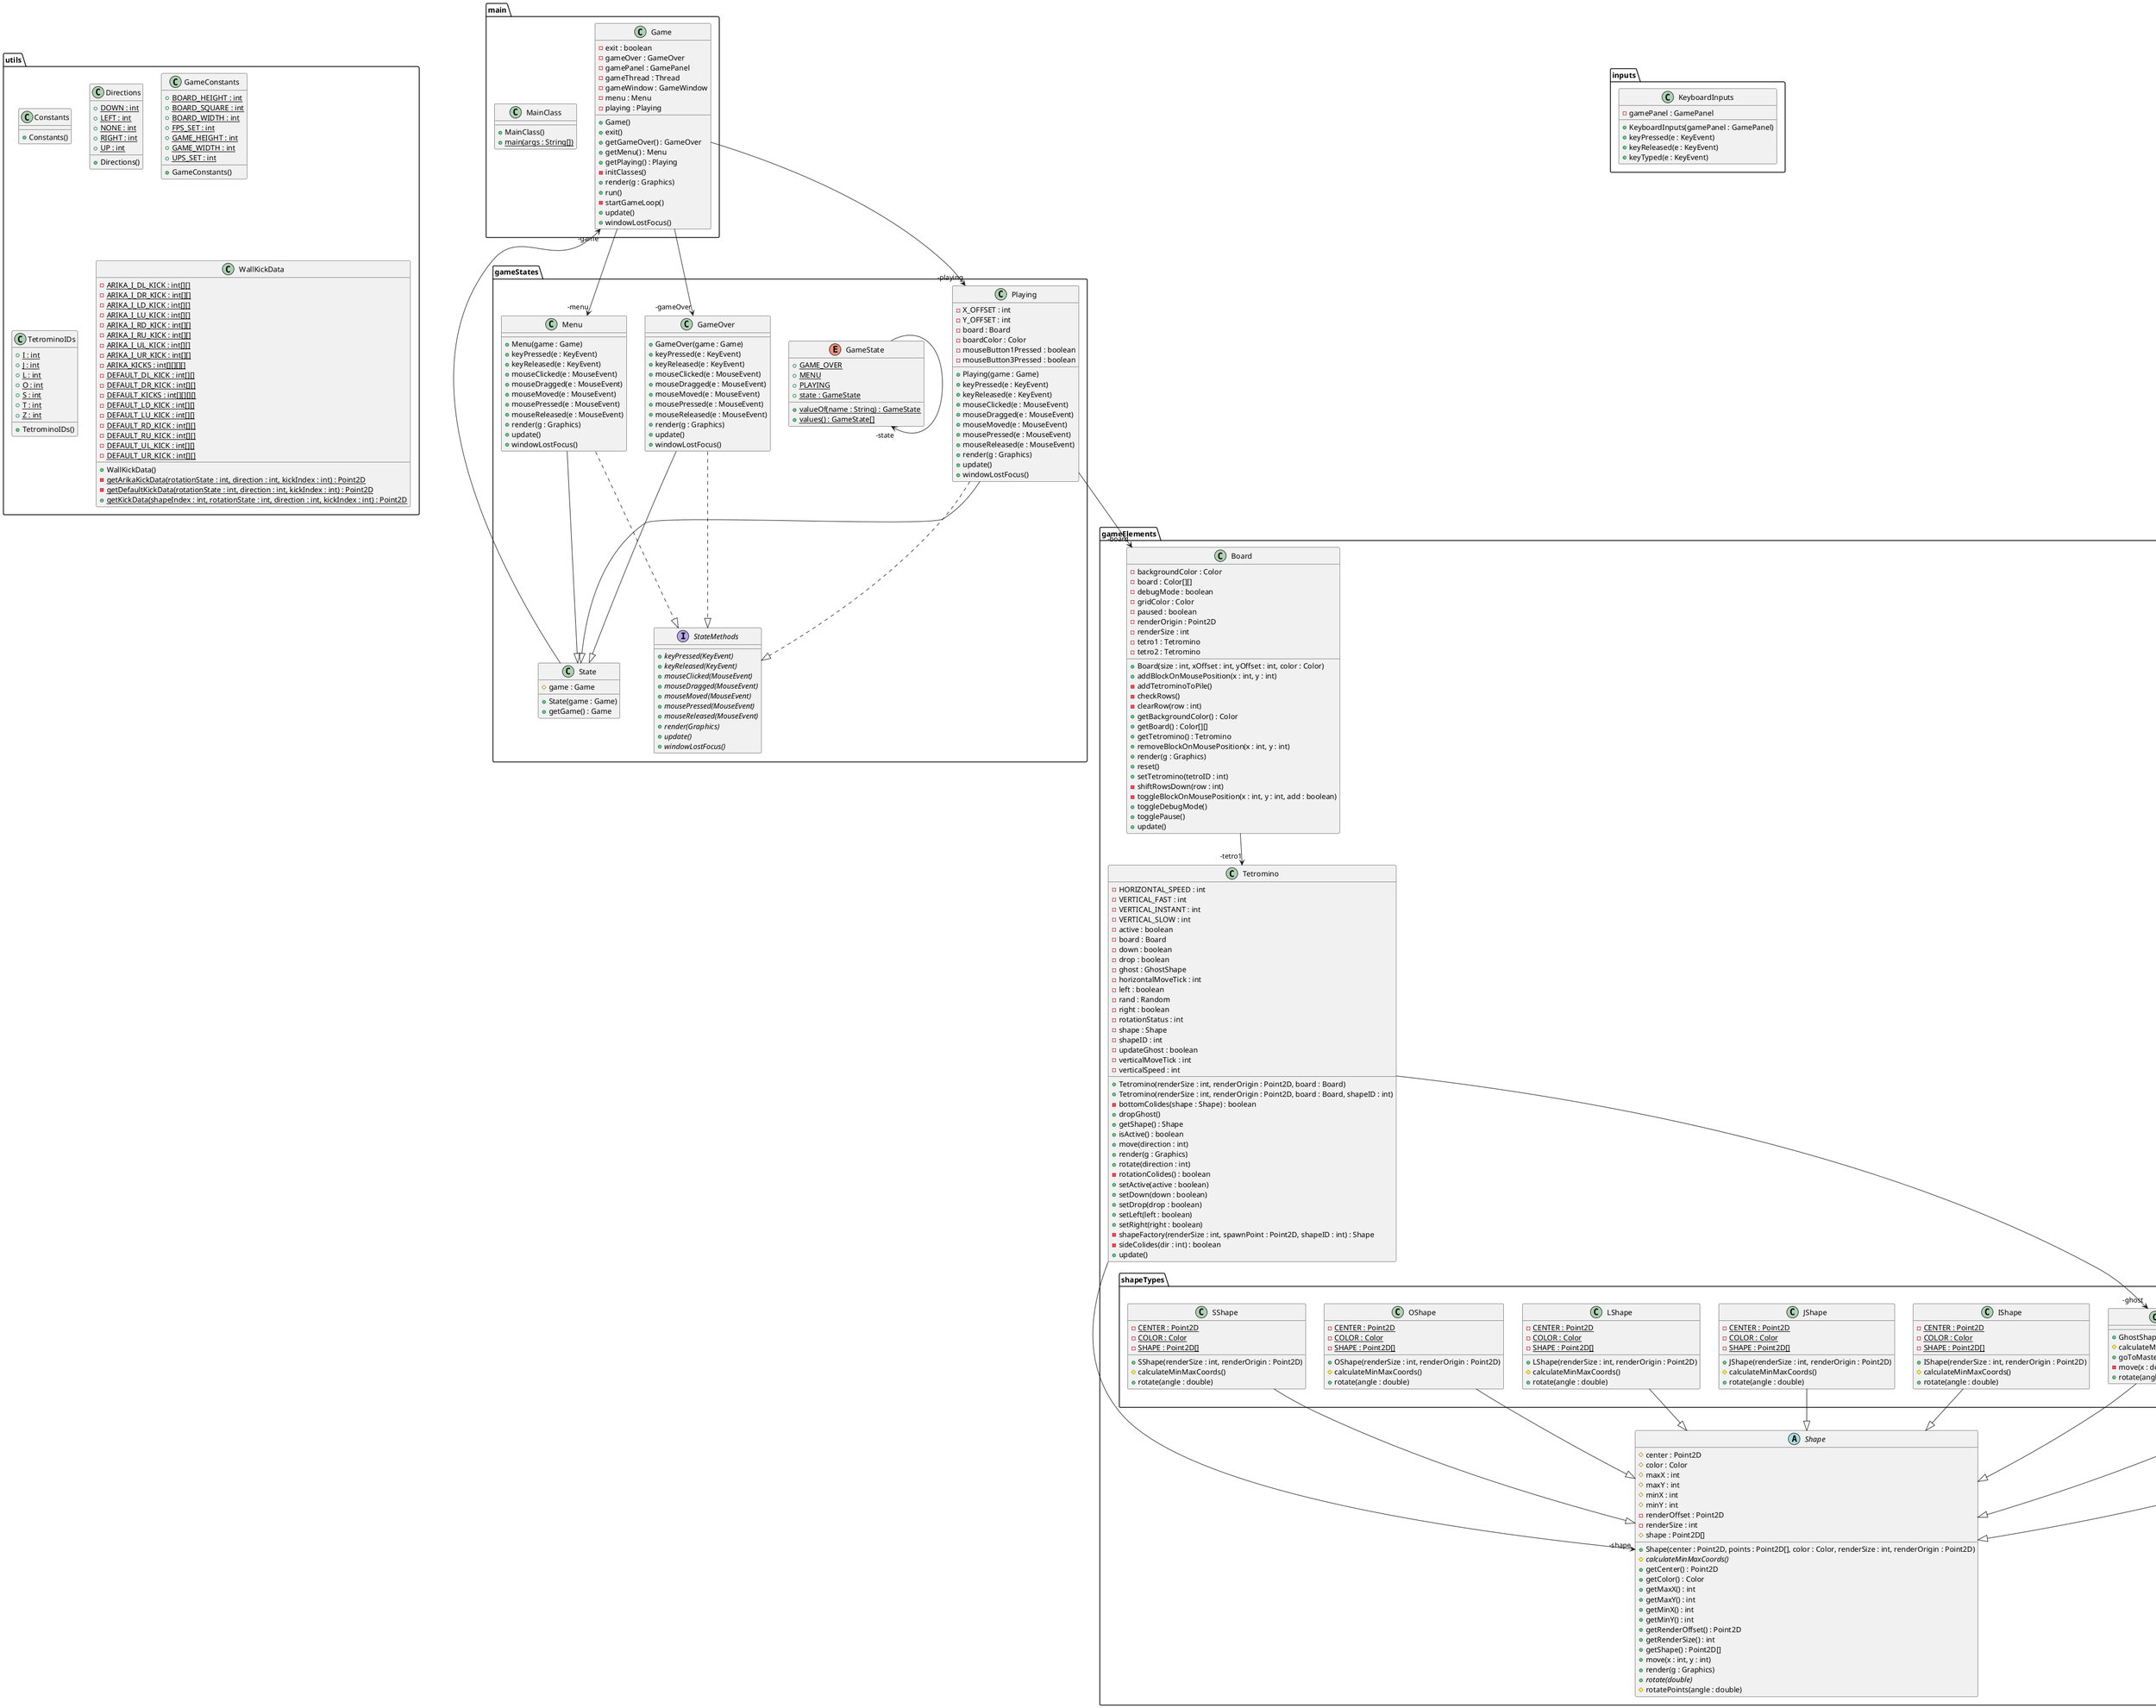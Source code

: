 @startuml
package gameElements.shapeTypes {
  class GhostShape {
    + GhostShape(MasterShape : Shape)
    # calculateMinMaxCoords()
    + goToMaster(masterCenter : Point2D)
    - move(x : double, y : double)
    + rotate(angle : double)
  }
  class IShape {
    - CENTER : Point2D {static}
    - COLOR : Color {static}
    - SHAPE : Point2D[] {static}
    + IShape(renderSize : int, renderOrigin : Point2D)
    # calculateMinMaxCoords()
    + rotate(angle : double)
  }
  class JShape {
    - CENTER : Point2D {static}
    - COLOR : Color {static}
    - SHAPE : Point2D[] {static}
    + JShape(renderSize : int, renderOrigin : Point2D)
    # calculateMinMaxCoords()
    + rotate(angle : double)
  }
  class LShape {
    - CENTER : Point2D {static}
    - COLOR : Color {static}
    - SHAPE : Point2D[] {static}
    + LShape(renderSize : int, renderOrigin : Point2D)
    # calculateMinMaxCoords()
    + rotate(angle : double)
  }
  class OShape {
    - CENTER : Point2D {static}
    - COLOR : Color {static}
    - SHAPE : Point2D[] {static}
    + OShape(renderSize : int, renderOrigin : Point2D)
    # calculateMinMaxCoords()
    + rotate(angle : double)
  }
  class SShape {
    - CENTER : Point2D {static}
    - COLOR : Color {static}
    - SHAPE : Point2D[] {static}
    + SShape(renderSize : int, renderOrigin : Point2D)
    # calculateMinMaxCoords()
    + rotate(angle : double)
  }
  class TShape {
    - CENTER : Point2D {static}
    - COLOR : Color {static}
    - SHAPE : Point2D[] {static}
    - horizontal : boolean
    - rotation : int
    + TShape(renderSize : int, renderOrigin : Point2D)
    # calculateMinMaxCoords()
    + rotate(angle : double)
  }
  class ZShape {
    - CENTER : Point2D {static}
    - COLOR : Color {static}
    - SHAPE : Point2D[] {static}
    + ZShape(renderSize : int, renderOrigin : Point2D)
    # calculateMinMaxCoords()
    + rotate(angle : double)
  }
}
package utils {
  class Constants {
    + Constants()
  }
  class Directions {
    + DOWN : int {static}
    + LEFT : int {static}
    + NONE : int {static}
    + RIGHT : int {static}
    + UP : int {static}
    + Directions()
  }
  class GameConstants {
    + BOARD_HEIGHT : int {static}
    + BOARD_SQUARE : int {static}
    + BOARD_WIDTH : int {static}
    + FPS_SET : int {static}
    + GAME_HEIGHT : int {static}
    + GAME_WIDTH : int {static}
    + UPS_SET : int {static}
    + GameConstants()
  }
  class TetrominoIDs {
    + I : int {static}
    + J : int {static}
    + L : int {static}
    + O : int {static}
    + S : int {static}
    + T : int {static}
    + Z : int {static}
    + TetrominoIDs()
  }
  class WallKickData {
    - ARIKA_I_DL_KICK : int[][] {static}
    - ARIKA_I_DR_KICK : int[][] {static}
    - ARIKA_I_LD_KICK : int[][] {static}
    - ARIKA_I_LU_KICK : int[][] {static}
    - ARIKA_I_RD_KICK : int[][] {static}
    - ARIKA_I_RU_KICK : int[][] {static}
    - ARIKA_I_UL_KICK : int[][] {static}
    - ARIKA_I_UR_KICK : int[][] {static}
    - ARIKA_KICKS : int[][][][] {static}
    - DEFAULT_DL_KICK : int[][] {static}
    - DEFAULT_DR_KICK : int[][] {static}
    - DEFAULT_KICKS : int[][][][] {static}
    - DEFAULT_LD_KICK : int[][] {static}
    - DEFAULT_LU_KICK : int[][] {static}
    - DEFAULT_RD_KICK : int[][] {static}
    - DEFAULT_RU_KICK : int[][] {static}
    - DEFAULT_UL_KICK : int[][] {static}
    - DEFAULT_UR_KICK : int[][] {static}
    + WallKickData()
    - getArikaKickData(rotationState : int, direction : int, kickIndex : int) : Point2D {static}
    - getDefaultKickData(rotationState : int, direction : int, kickIndex : int) : Point2D {static}
    + getKickData(shapeIndex : int, rotationState : int, direction : int, kickIndex : int) : Point2D {static}
  }
}
package inputs {
  class KeyboardInputs {
    - gamePanel : GamePanel
    + KeyboardInputs(gamePanel : GamePanel)
    + keyPressed(e : KeyEvent)
    + keyReleased(e : KeyEvent)
    + keyTyped(e : KeyEvent)
  }
}
package gameStates {
  class GameOver {
    + GameOver(game : Game)
    + keyPressed(e : KeyEvent)
    + keyReleased(e : KeyEvent)
    + mouseClicked(e : MouseEvent)
    + mouseDragged(e : MouseEvent)
    + mouseMoved(e : MouseEvent)
    + mousePressed(e : MouseEvent)
    + mouseReleased(e : MouseEvent)
    + render(g : Graphics)
    + update()
    + windowLostFocus()
  }
  enum GameState {
    + GAME_OVER {static}
    + MENU {static}
    + PLAYING {static}
    + state : GameState {static}
    + valueOf(name : String) : GameState {static}
    + values() : GameState[] {static}
  }
  class Menu {
    + Menu(game : Game)
    + keyPressed(e : KeyEvent)
    + keyReleased(e : KeyEvent)
    + mouseClicked(e : MouseEvent)
    + mouseDragged(e : MouseEvent)
    + mouseMoved(e : MouseEvent)
    + mousePressed(e : MouseEvent)
    + mouseReleased(e : MouseEvent)
    + render(g : Graphics)
    + update()
    + windowLostFocus()
  }
  class Playing {
    - X_OFFSET : int
    - Y_OFFSET : int
    - board : Board
    - boardColor : Color
    - mouseButton1Pressed : boolean
    - mouseButton3Pressed : boolean
    + Playing(game : Game)
    + keyPressed(e : KeyEvent)
    + keyReleased(e : KeyEvent)
    + mouseClicked(e : MouseEvent)
    + mouseDragged(e : MouseEvent)
    + mouseMoved(e : MouseEvent)
    + mousePressed(e : MouseEvent)
    + mouseReleased(e : MouseEvent)
    + render(g : Graphics)
    + update()
    + windowLostFocus()
  }
  class State {
    # game : Game
    + State(game : Game)
    + getGame() : Game
  }
  interface StateMethods {
    + keyPressed(KeyEvent) {abstract}
    + keyReleased(KeyEvent) {abstract}
    + mouseClicked(MouseEvent) {abstract}
    + mouseDragged(MouseEvent) {abstract}
    + mouseMoved(MouseEvent) {abstract}
    + mousePressed(MouseEvent) {abstract}
    + mouseReleased(MouseEvent) {abstract}
    + render(Graphics) {abstract}
    + update() {abstract}
    + windowLostFocus() {abstract}
  }
}
package gameElements {
  class Board {
    - backgroundColor : Color
    - board : Color[][]
    - debugMode : boolean
    - gridColor : Color
    - paused : boolean
    - renderOrigin : Point2D
    - renderSize : int
    - tetro1 : Tetromino
    - tetro2 : Tetromino
    + Board(size : int, xOffset : int, yOffset : int, color : Color)
    + addBlockOnMousePosition(x : int, y : int)
    - addTetrominoToPile()
    - checkRows()
    - clearRow(row : int)
    + getBackgroundColor() : Color
    + getBoard() : Color[][]
    + getTetromino() : Tetromino
    + removeBlockOnMousePosition(x : int, y : int)
    + render(g : Graphics)
    + reset()
    + setTetromino(tetroID : int)
    - shiftRowsDown(row : int)
    - toggleBlockOnMousePosition(x : int, y : int, add : boolean)
    + toggleDebugMode()
    + togglePause()
    + update()
  }
  abstract class Shape {
    # center : Point2D
    # color : Color
    # maxX : int
    # maxY : int
    # minX : int
    # minY : int
    - renderOffset : Point2D
    - renderSize : int
    # shape : Point2D[]
    + Shape(center : Point2D, points : Point2D[], color : Color, renderSize : int, renderOrigin : Point2D)
    # calculateMinMaxCoords() {abstract}
    + getCenter() : Point2D
    + getColor() : Color
    + getMaxX() : int
    + getMaxY() : int
    + getMinX() : int
    + getMinY() : int
    + getRenderOffset() : Point2D
    + getRenderSize() : int
    + getShape() : Point2D[]
    + move(x : int, y : int)
    + render(g : Graphics)
    + rotate(double) {abstract}
    # rotatePoints(angle : double)
  }
  class Tetromino {
    - HORIZONTAL_SPEED : int
    - VERTICAL_FAST : int
    - VERTICAL_INSTANT : int
    - VERTICAL_SLOW : int
    - active : boolean
    - board : Board
    - down : boolean
    - drop : boolean
    - ghost : GhostShape
    - horizontalMoveTick : int
    - left : boolean
    - rand : Random
    - right : boolean
    - rotationStatus : int
    - shape : Shape
    - shapeID : int
    - updateGhost : boolean
    - verticalMoveTick : int
    - verticalSpeed : int
    + Tetromino(renderSize : int, renderOrigin : Point2D, board : Board)
    + Tetromino(renderSize : int, renderOrigin : Point2D, board : Board, shapeID : int)
    - bottomColides(shape : Shape) : boolean
    + dropGhost()
    + getShape() : Shape
    + isActive() : boolean
    + move(direction : int)
    + render(g : Graphics)
    + rotate(direction : int)
    - rotationColides() : boolean
    + setActive(active : boolean)
    + setDown(down : boolean)
    + setDrop(drop : boolean)
    + setLeft(left : boolean)
    + setRight(right : boolean)
    - shapeFactory(renderSize : int, spawnPoint : Point2D, shapeID : int) : Shape
    - sideColides(dir : int) : boolean
    + update()
  }
}
package main {
  class Game {
    - exit : boolean
    - gameOver : GameOver
    - gamePanel : GamePanel
    - gameThread : Thread
    - gameWindow : GameWindow
    - menu : Menu
    - playing : Playing
    + Game()
    + exit()
    + getGameOver() : GameOver
    + getMenu() : Menu
    + getPlaying() : Playing
    - initClasses()
    + render(g : Graphics)
    + run()
    - startGameLoop()
    + update()
    + windowLostFocus()
  }
  class MainClass {
    + MainClass()
    + main(args : String[]) {static}
  }
}
Game -->  "-gameOver" GameOver
Tetromino -->  "-ghost" GhostShape
Tetromino -->  "-shape" Shape
GameState -->  "-state" GameState
Game -->  "-menu" Menu
Game -->  "-playing" Playing
Playing -->  "-board" Board
State -->  "-game" Game
Board -->  "-tetro1" Tetromino
GhostShape --|> Shape 
IShape --|> Shape 
JShape --|> Shape 
LShape --|> Shape 
OShape --|> Shape 
SShape --|> Shape 
TShape --|> Shape 
ZShape --|> Shape 
GameOver ..|> StateMethods 
GameOver --|> State 
Menu ..|> StateMethods 
Menu --|> State 
Playing ..|> StateMethods 
Playing --|> State 
@enduml